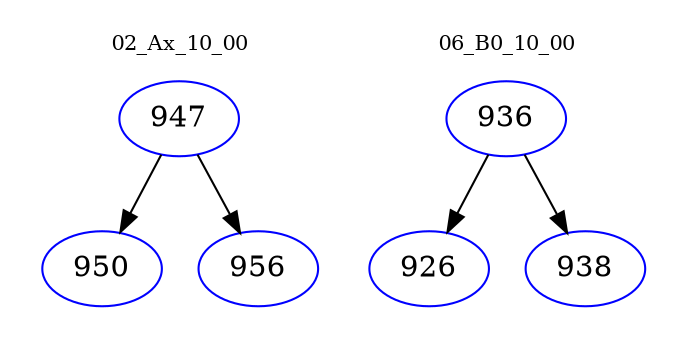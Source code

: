 digraph{
subgraph cluster_0 {
color = white
label = "02_Ax_10_00";
fontsize=10;
T0_947 [label="947", color="blue"]
T0_947 -> T0_950 [color="black"]
T0_950 [label="950", color="blue"]
T0_947 -> T0_956 [color="black"]
T0_956 [label="956", color="blue"]
}
subgraph cluster_1 {
color = white
label = "06_B0_10_00";
fontsize=10;
T1_936 [label="936", color="blue"]
T1_936 -> T1_926 [color="black"]
T1_926 [label="926", color="blue"]
T1_936 -> T1_938 [color="black"]
T1_938 [label="938", color="blue"]
}
}
